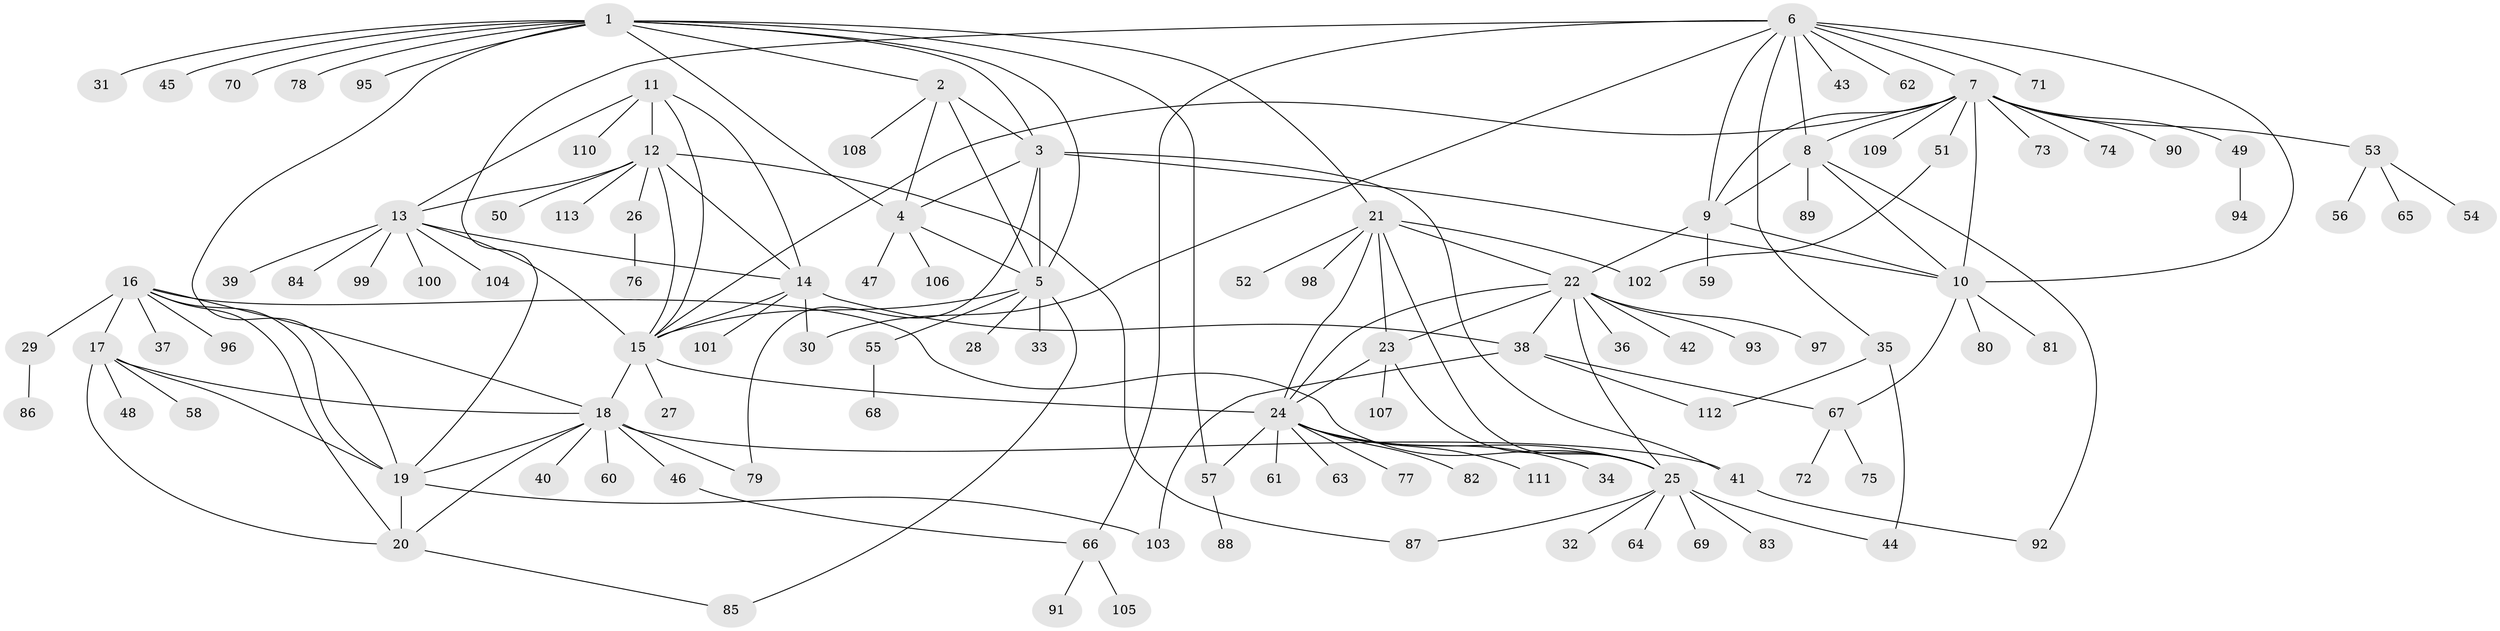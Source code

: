 // coarse degree distribution, {10: 0.011235955056179775, 3: 0.07865168539325842, 8: 0.02247191011235955, 14: 0.011235955056179775, 17: 0.011235955056179775, 6: 0.033707865168539325, 5: 0.02247191011235955, 9: 0.033707865168539325, 7: 0.02247191011235955, 11: 0.02247191011235955, 1: 0.6179775280898876, 2: 0.11235955056179775}
// Generated by graph-tools (version 1.1) at 2025/42/03/06/25 10:42:06]
// undirected, 113 vertices, 162 edges
graph export_dot {
graph [start="1"]
  node [color=gray90,style=filled];
  1;
  2;
  3;
  4;
  5;
  6;
  7;
  8;
  9;
  10;
  11;
  12;
  13;
  14;
  15;
  16;
  17;
  18;
  19;
  20;
  21;
  22;
  23;
  24;
  25;
  26;
  27;
  28;
  29;
  30;
  31;
  32;
  33;
  34;
  35;
  36;
  37;
  38;
  39;
  40;
  41;
  42;
  43;
  44;
  45;
  46;
  47;
  48;
  49;
  50;
  51;
  52;
  53;
  54;
  55;
  56;
  57;
  58;
  59;
  60;
  61;
  62;
  63;
  64;
  65;
  66;
  67;
  68;
  69;
  70;
  71;
  72;
  73;
  74;
  75;
  76;
  77;
  78;
  79;
  80;
  81;
  82;
  83;
  84;
  85;
  86;
  87;
  88;
  89;
  90;
  91;
  92;
  93;
  94;
  95;
  96;
  97;
  98;
  99;
  100;
  101;
  102;
  103;
  104;
  105;
  106;
  107;
  108;
  109;
  110;
  111;
  112;
  113;
  1 -- 2;
  1 -- 3;
  1 -- 4;
  1 -- 5;
  1 -- 19;
  1 -- 21;
  1 -- 31;
  1 -- 45;
  1 -- 57;
  1 -- 70;
  1 -- 78;
  1 -- 95;
  2 -- 3;
  2 -- 4;
  2 -- 5;
  2 -- 108;
  3 -- 4;
  3 -- 5;
  3 -- 10;
  3 -- 41;
  3 -- 79;
  4 -- 5;
  4 -- 47;
  4 -- 106;
  5 -- 15;
  5 -- 28;
  5 -- 33;
  5 -- 55;
  5 -- 85;
  6 -- 7;
  6 -- 8;
  6 -- 9;
  6 -- 10;
  6 -- 19;
  6 -- 30;
  6 -- 35;
  6 -- 43;
  6 -- 62;
  6 -- 66;
  6 -- 71;
  7 -- 8;
  7 -- 9;
  7 -- 10;
  7 -- 15;
  7 -- 49;
  7 -- 51;
  7 -- 53;
  7 -- 73;
  7 -- 74;
  7 -- 90;
  7 -- 109;
  8 -- 9;
  8 -- 10;
  8 -- 89;
  8 -- 92;
  9 -- 10;
  9 -- 22;
  9 -- 59;
  10 -- 67;
  10 -- 80;
  10 -- 81;
  11 -- 12;
  11 -- 13;
  11 -- 14;
  11 -- 15;
  11 -- 110;
  12 -- 13;
  12 -- 14;
  12 -- 15;
  12 -- 26;
  12 -- 50;
  12 -- 87;
  12 -- 113;
  13 -- 14;
  13 -- 15;
  13 -- 39;
  13 -- 84;
  13 -- 99;
  13 -- 100;
  13 -- 104;
  14 -- 15;
  14 -- 30;
  14 -- 38;
  14 -- 101;
  15 -- 18;
  15 -- 24;
  15 -- 27;
  16 -- 17;
  16 -- 18;
  16 -- 19;
  16 -- 20;
  16 -- 25;
  16 -- 29;
  16 -- 37;
  16 -- 96;
  17 -- 18;
  17 -- 19;
  17 -- 20;
  17 -- 48;
  17 -- 58;
  18 -- 19;
  18 -- 20;
  18 -- 40;
  18 -- 41;
  18 -- 46;
  18 -- 60;
  18 -- 79;
  19 -- 20;
  19 -- 103;
  20 -- 85;
  21 -- 22;
  21 -- 23;
  21 -- 24;
  21 -- 25;
  21 -- 52;
  21 -- 98;
  21 -- 102;
  22 -- 23;
  22 -- 24;
  22 -- 25;
  22 -- 36;
  22 -- 38;
  22 -- 42;
  22 -- 93;
  22 -- 97;
  23 -- 24;
  23 -- 25;
  23 -- 107;
  24 -- 25;
  24 -- 34;
  24 -- 57;
  24 -- 61;
  24 -- 63;
  24 -- 77;
  24 -- 82;
  24 -- 111;
  25 -- 32;
  25 -- 44;
  25 -- 64;
  25 -- 69;
  25 -- 83;
  25 -- 87;
  26 -- 76;
  29 -- 86;
  35 -- 44;
  35 -- 112;
  38 -- 67;
  38 -- 103;
  38 -- 112;
  41 -- 92;
  46 -- 66;
  49 -- 94;
  51 -- 102;
  53 -- 54;
  53 -- 56;
  53 -- 65;
  55 -- 68;
  57 -- 88;
  66 -- 91;
  66 -- 105;
  67 -- 72;
  67 -- 75;
}
